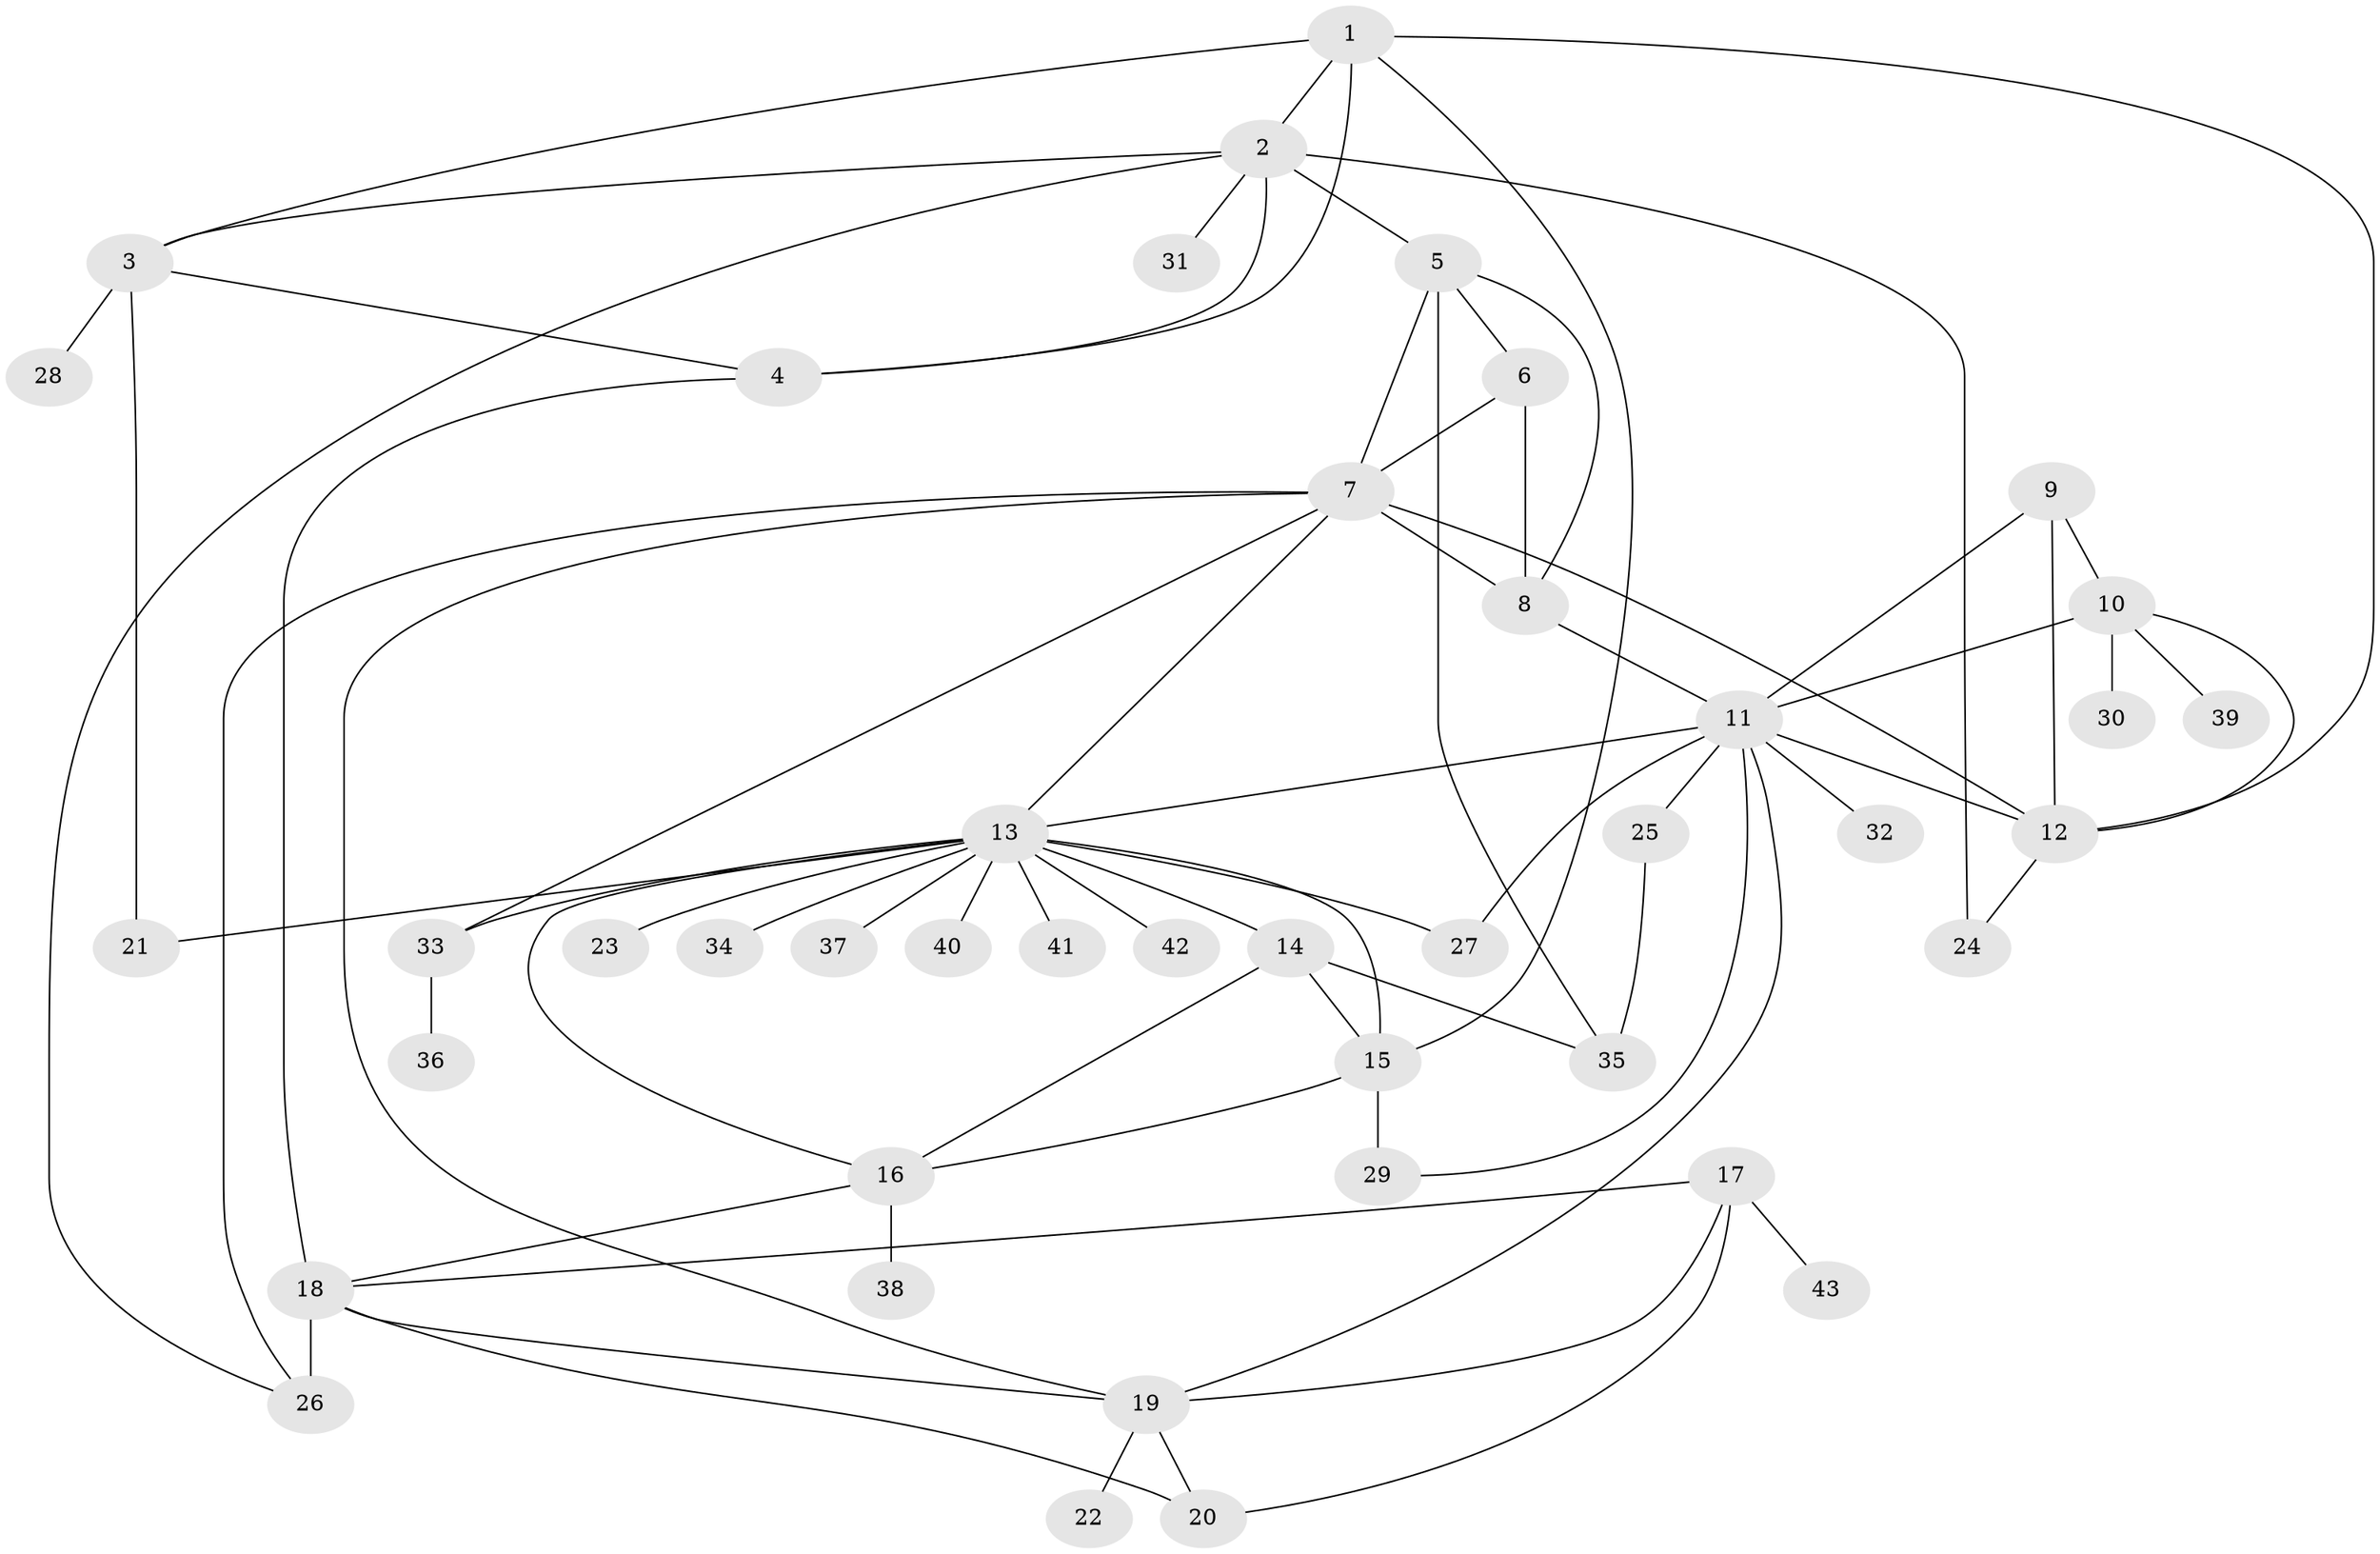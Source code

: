 // original degree distribution, {6: 0.046511627906976744, 10: 0.011627906976744186, 5: 0.03488372093023256, 7: 0.046511627906976744, 4: 0.03488372093023256, 13: 0.011627906976744186, 3: 0.046511627906976744, 11: 0.011627906976744186, 15: 0.011627906976744186, 12: 0.011627906976744186, 2: 0.19767441860465115, 1: 0.5348837209302325}
// Generated by graph-tools (version 1.1) at 2025/37/03/09/25 02:37:41]
// undirected, 43 vertices, 73 edges
graph export_dot {
graph [start="1"]
  node [color=gray90,style=filled];
  1;
  2;
  3;
  4;
  5;
  6;
  7;
  8;
  9;
  10;
  11;
  12;
  13;
  14;
  15;
  16;
  17;
  18;
  19;
  20;
  21;
  22;
  23;
  24;
  25;
  26;
  27;
  28;
  29;
  30;
  31;
  32;
  33;
  34;
  35;
  36;
  37;
  38;
  39;
  40;
  41;
  42;
  43;
  1 -- 2 [weight=1.0];
  1 -- 3 [weight=1.0];
  1 -- 4 [weight=1.0];
  1 -- 12 [weight=1.0];
  1 -- 15 [weight=1.0];
  2 -- 3 [weight=1.0];
  2 -- 4 [weight=1.0];
  2 -- 5 [weight=1.0];
  2 -- 24 [weight=3.0];
  2 -- 26 [weight=1.0];
  2 -- 31 [weight=1.0];
  3 -- 4 [weight=1.0];
  3 -- 21 [weight=1.0];
  3 -- 28 [weight=1.0];
  4 -- 18 [weight=1.0];
  5 -- 6 [weight=1.0];
  5 -- 7 [weight=1.0];
  5 -- 8 [weight=1.0];
  5 -- 35 [weight=2.0];
  6 -- 7 [weight=1.0];
  6 -- 8 [weight=1.0];
  7 -- 8 [weight=5.0];
  7 -- 12 [weight=1.0];
  7 -- 13 [weight=1.0];
  7 -- 19 [weight=1.0];
  7 -- 26 [weight=1.0];
  7 -- 33 [weight=1.0];
  8 -- 11 [weight=1.0];
  9 -- 10 [weight=1.0];
  9 -- 11 [weight=1.0];
  9 -- 12 [weight=1.0];
  10 -- 11 [weight=1.0];
  10 -- 12 [weight=1.0];
  10 -- 30 [weight=1.0];
  10 -- 39 [weight=1.0];
  11 -- 12 [weight=1.0];
  11 -- 13 [weight=1.0];
  11 -- 19 [weight=1.0];
  11 -- 25 [weight=1.0];
  11 -- 27 [weight=1.0];
  11 -- 29 [weight=1.0];
  11 -- 32 [weight=1.0];
  12 -- 24 [weight=1.0];
  13 -- 14 [weight=1.0];
  13 -- 15 [weight=1.0];
  13 -- 16 [weight=1.0];
  13 -- 21 [weight=1.0];
  13 -- 23 [weight=1.0];
  13 -- 27 [weight=1.0];
  13 -- 33 [weight=1.0];
  13 -- 34 [weight=1.0];
  13 -- 37 [weight=1.0];
  13 -- 40 [weight=1.0];
  13 -- 41 [weight=1.0];
  13 -- 42 [weight=1.0];
  14 -- 15 [weight=1.0];
  14 -- 16 [weight=1.0];
  14 -- 35 [weight=1.0];
  15 -- 16 [weight=1.0];
  15 -- 29 [weight=2.0];
  16 -- 18 [weight=1.0];
  16 -- 38 [weight=1.0];
  17 -- 18 [weight=1.0];
  17 -- 19 [weight=1.0];
  17 -- 20 [weight=1.0];
  17 -- 43 [weight=1.0];
  18 -- 19 [weight=1.0];
  18 -- 20 [weight=1.0];
  18 -- 26 [weight=6.0];
  19 -- 20 [weight=1.0];
  19 -- 22 [weight=1.0];
  25 -- 35 [weight=1.0];
  33 -- 36 [weight=1.0];
}
